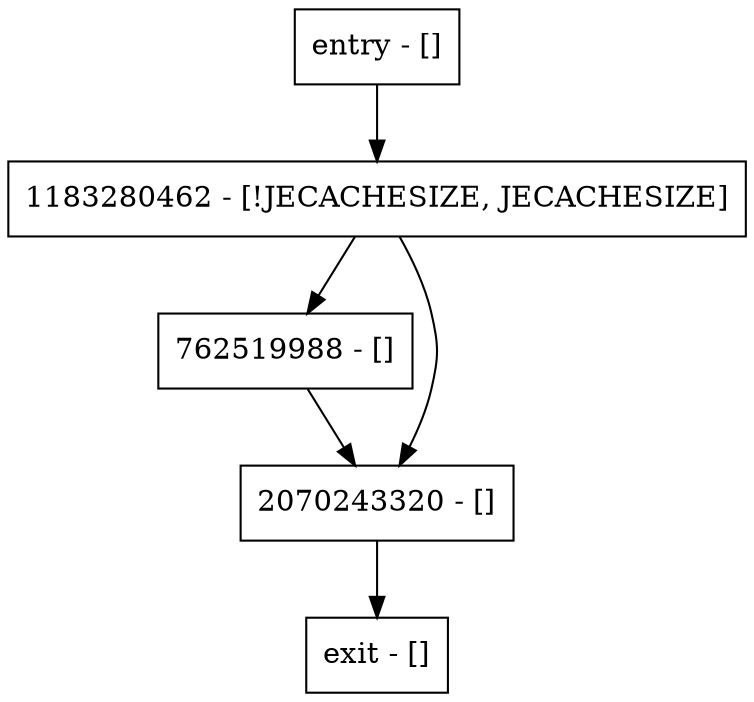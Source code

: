 digraph appendLsn {
node [shape=record];
entry [label="entry - []"];
exit [label="exit - []"];
1183280462 [label="1183280462 - [!JECACHESIZE, JECACHESIZE]"];
762519988 [label="762519988 - []"];
2070243320 [label="2070243320 - []"];
entry;
exit;
entry -> 1183280462;
1183280462 -> 762519988;
1183280462 -> 2070243320;
762519988 -> 2070243320;
2070243320 -> exit;
}
